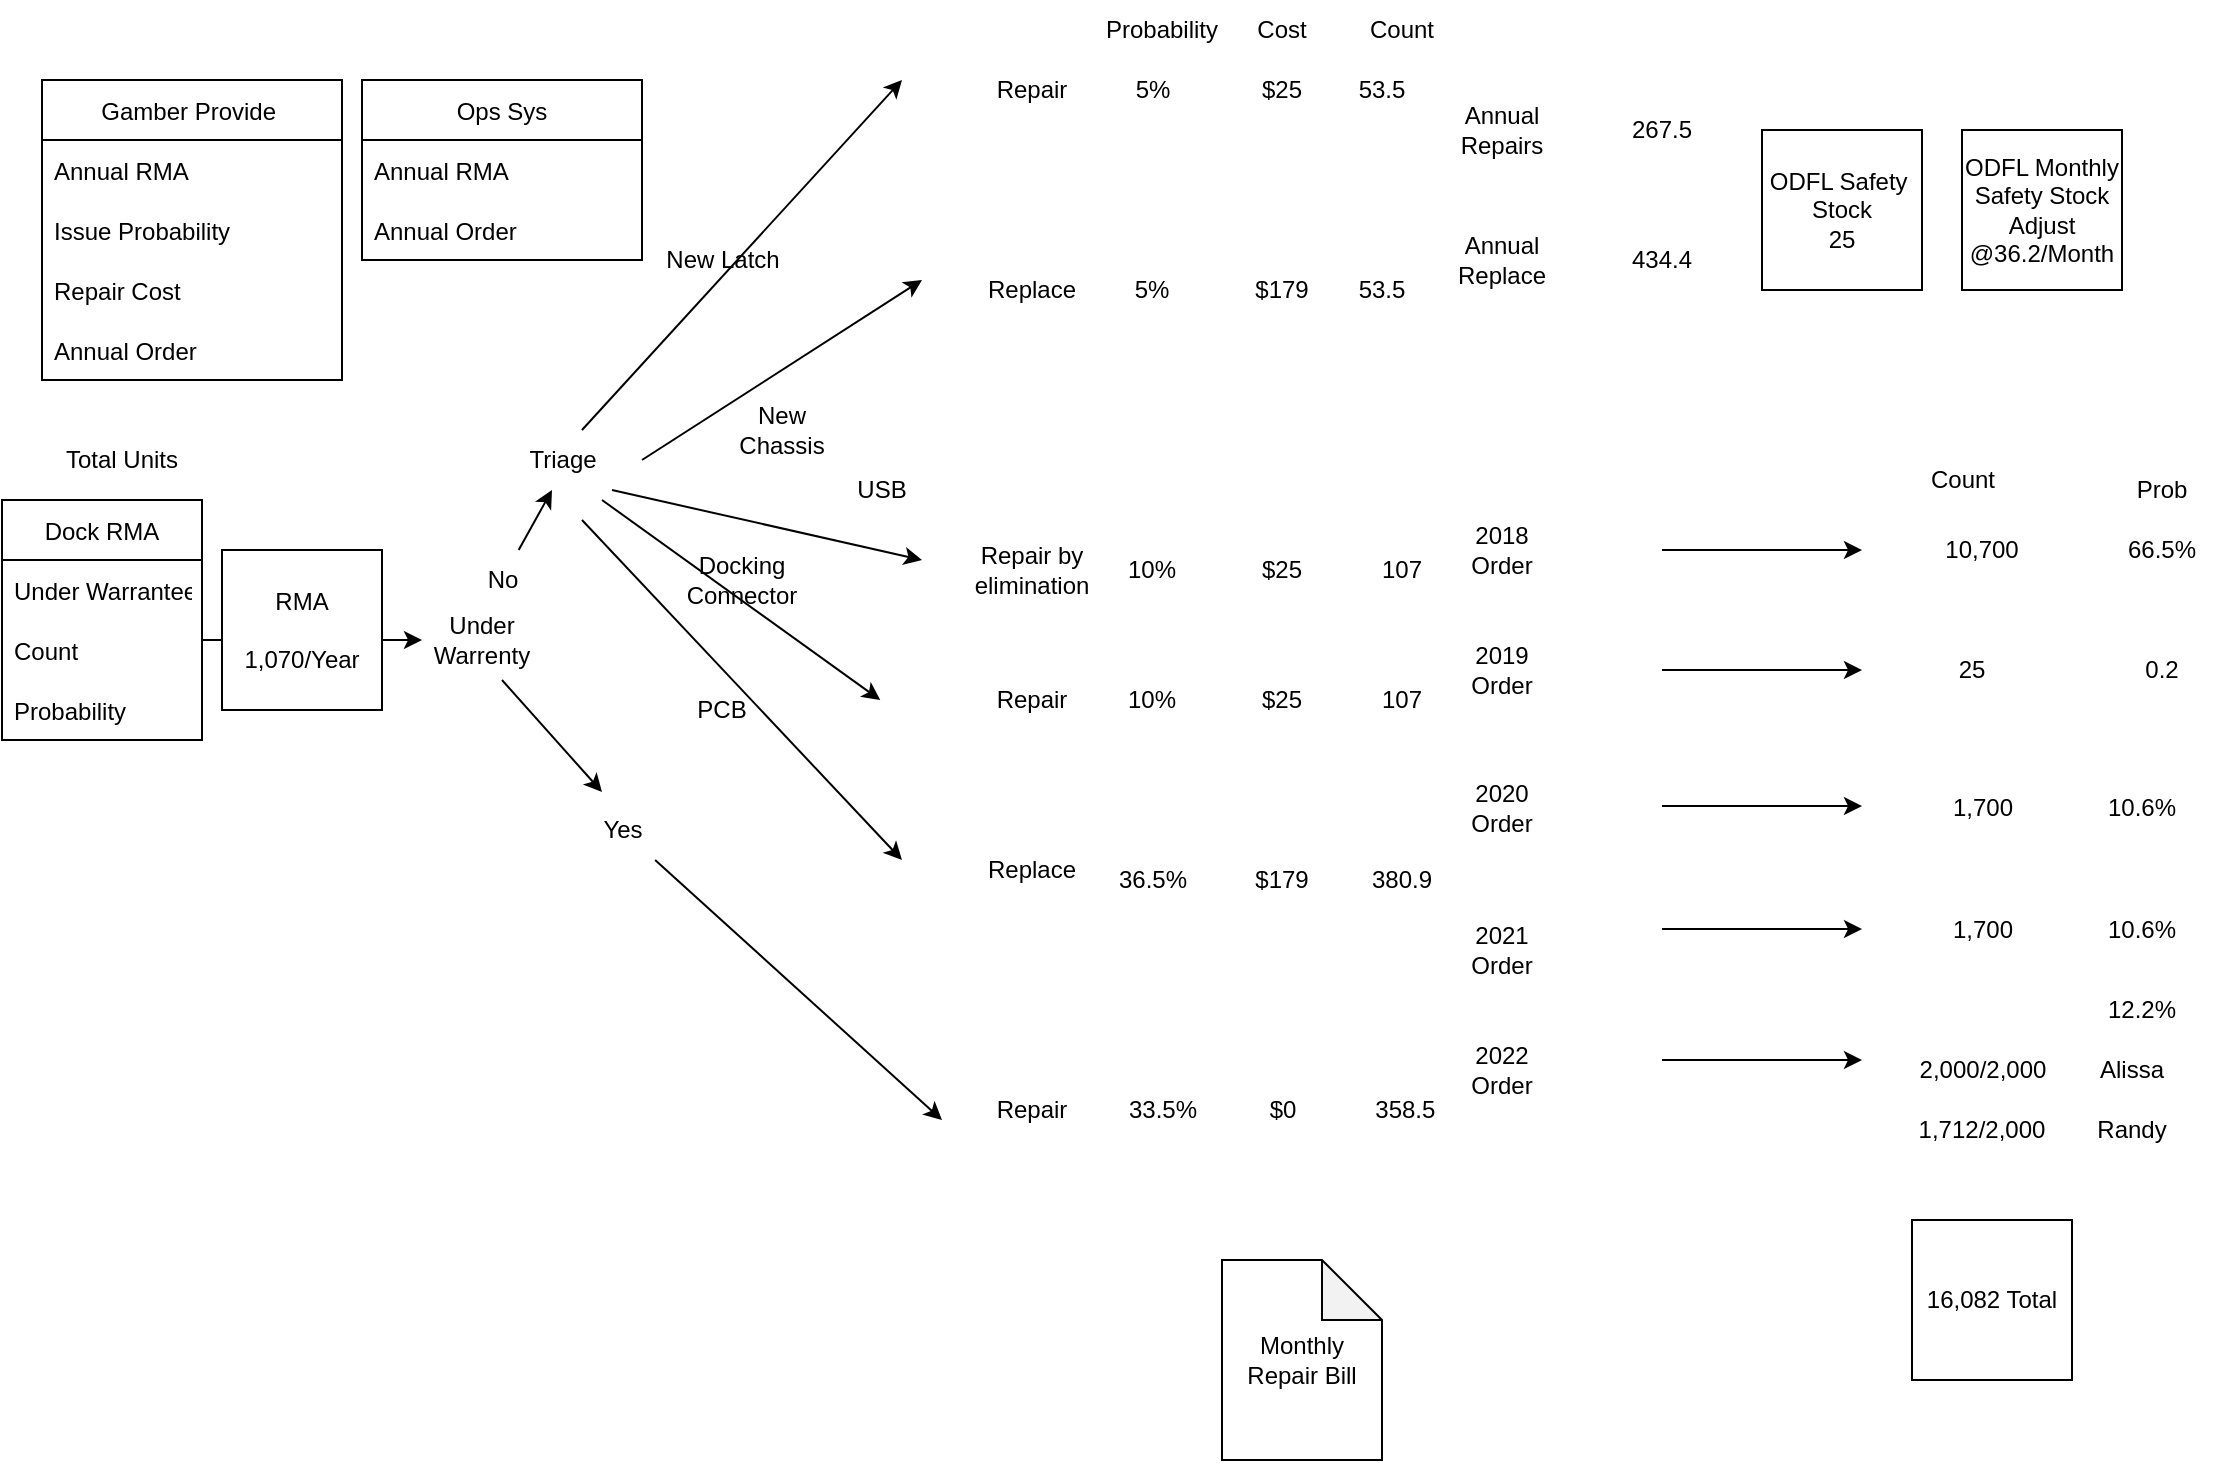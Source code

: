 <mxfile version="20.3.3" type="github">
  <diagram id="9ryGAYnsp60zznlVaLfw" name="Page-1">
    <mxGraphModel dx="1422" dy="762" grid="1" gridSize="10" guides="1" tooltips="1" connect="1" arrows="1" fold="1" page="1" pageScale="1" pageWidth="1169" pageHeight="827" math="0" shadow="0">
      <root>
        <mxCell id="0" />
        <mxCell id="1" parent="0" />
        <mxCell id="VQjPy86mHkucHI1g0aib-1" value="" style="endArrow=classic;html=1;rounded=0;" edge="1" parent="1">
          <mxGeometry width="50" height="50" relative="1" as="geometry">
            <mxPoint x="140" y="330" as="sourcePoint" />
            <mxPoint x="250" y="330" as="targetPoint" />
          </mxGeometry>
        </mxCell>
        <mxCell id="VQjPy86mHkucHI1g0aib-3" value="" style="endArrow=classic;html=1;rounded=0;startArrow=none;entryX=0.25;entryY=1;entryDx=0;entryDy=0;" edge="1" parent="1" source="VQjPy86mHkucHI1g0aib-6">
          <mxGeometry width="50" height="50" relative="1" as="geometry">
            <mxPoint x="270" y="310" as="sourcePoint" />
            <mxPoint x="315" y="255" as="targetPoint" />
          </mxGeometry>
        </mxCell>
        <mxCell id="VQjPy86mHkucHI1g0aib-4" value="Under Warrenty" style="text;html=1;strokeColor=none;fillColor=none;align=center;verticalAlign=middle;whiteSpace=wrap;rounded=0;" vertex="1" parent="1">
          <mxGeometry x="250" y="315" width="60" height="30" as="geometry" />
        </mxCell>
        <mxCell id="VQjPy86mHkucHI1g0aib-5" value="" style="endArrow=classic;html=1;rounded=0;exitX=0.5;exitY=0;exitDx=0;exitDy=0;" edge="1" parent="1">
          <mxGeometry width="50" height="50" relative="1" as="geometry">
            <mxPoint x="330" y="225" as="sourcePoint" />
            <mxPoint x="490" y="50" as="targetPoint" />
          </mxGeometry>
        </mxCell>
        <mxCell id="VQjPy86mHkucHI1g0aib-7" value="" style="endArrow=classic;html=1;rounded=0;startArrow=none;" edge="1" parent="1" source="VQjPy86mHkucHI1g0aib-8">
          <mxGeometry width="50" height="50" relative="1" as="geometry">
            <mxPoint x="300" y="380" as="sourcePoint" />
            <mxPoint x="510" y="570" as="targetPoint" />
          </mxGeometry>
        </mxCell>
        <mxCell id="VQjPy86mHkucHI1g0aib-10" value="" style="endArrow=classic;html=1;rounded=0;exitX=1;exitY=0.5;exitDx=0;exitDy=0;" edge="1" parent="1">
          <mxGeometry width="50" height="50" relative="1" as="geometry">
            <mxPoint x="360" y="240" as="sourcePoint" />
            <mxPoint x="500" y="150" as="targetPoint" />
          </mxGeometry>
        </mxCell>
        <mxCell id="VQjPy86mHkucHI1g0aib-11" value="" style="endArrow=classic;html=1;rounded=0;" edge="1" parent="1">
          <mxGeometry width="50" height="50" relative="1" as="geometry">
            <mxPoint x="340" y="260" as="sourcePoint" />
            <mxPoint x="479.13" y="360" as="targetPoint" />
          </mxGeometry>
        </mxCell>
        <mxCell id="VQjPy86mHkucHI1g0aib-8" value="Yes" style="text;html=1;align=center;verticalAlign=middle;resizable=0;points=[];autosize=1;strokeColor=none;fillColor=none;" vertex="1" parent="1">
          <mxGeometry x="330" y="410" width="40" height="30" as="geometry" />
        </mxCell>
        <mxCell id="VQjPy86mHkucHI1g0aib-6" value="No" style="text;html=1;align=center;verticalAlign=middle;resizable=0;points=[];autosize=1;strokeColor=none;fillColor=none;" vertex="1" parent="1">
          <mxGeometry x="270" y="285" width="40" height="30" as="geometry" />
        </mxCell>
        <mxCell id="VQjPy86mHkucHI1g0aib-13" value="" style="endArrow=none;html=1;rounded=0;" edge="1" parent="1" target="VQjPy86mHkucHI1g0aib-6">
          <mxGeometry width="50" height="50" relative="1" as="geometry">
            <mxPoint x="270" y="310" as="sourcePoint" />
            <mxPoint x="320" y="260" as="targetPoint" />
          </mxGeometry>
        </mxCell>
        <mxCell id="VQjPy86mHkucHI1g0aib-14" value="" style="endArrow=classic;html=1;rounded=0;entryX=0.25;entryY=-0.133;entryDx=0;entryDy=0;entryPerimeter=0;" edge="1" parent="1" target="VQjPy86mHkucHI1g0aib-8">
          <mxGeometry width="50" height="50" relative="1" as="geometry">
            <mxPoint x="290" y="350" as="sourcePoint" />
            <mxPoint x="610" y="350" as="targetPoint" />
          </mxGeometry>
        </mxCell>
        <mxCell id="VQjPy86mHkucHI1g0aib-15" value="New Latch" style="text;html=1;align=center;verticalAlign=middle;resizable=0;points=[];autosize=1;strokeColor=none;fillColor=none;" vertex="1" parent="1">
          <mxGeometry x="360" y="125" width="80" height="30" as="geometry" />
        </mxCell>
        <mxCell id="VQjPy86mHkucHI1g0aib-18" value="New Chassis" style="text;html=1;strokeColor=none;fillColor=none;align=center;verticalAlign=middle;whiteSpace=wrap;rounded=0;" vertex="1" parent="1">
          <mxGeometry x="400" y="210" width="60" height="30" as="geometry" />
        </mxCell>
        <mxCell id="VQjPy86mHkucHI1g0aib-20" value="" style="endArrow=classic;html=1;rounded=0;exitX=0.75;exitY=1;exitDx=0;exitDy=0;" edge="1" parent="1">
          <mxGeometry width="50" height="50" relative="1" as="geometry">
            <mxPoint x="345" y="255" as="sourcePoint" />
            <mxPoint x="500" y="290" as="targetPoint" />
          </mxGeometry>
        </mxCell>
        <mxCell id="VQjPy86mHkucHI1g0aib-28" value="Docking Connector" style="text;html=1;strokeColor=none;fillColor=none;align=center;verticalAlign=middle;whiteSpace=wrap;rounded=0;" vertex="1" parent="1">
          <mxGeometry x="380" y="285" width="60" height="30" as="geometry" />
        </mxCell>
        <mxCell id="VQjPy86mHkucHI1g0aib-29" value="" style="endArrow=classic;html=1;rounded=0;" edge="1" parent="1">
          <mxGeometry width="50" height="50" relative="1" as="geometry">
            <mxPoint x="330" y="270" as="sourcePoint" />
            <mxPoint x="490" y="440" as="targetPoint" />
          </mxGeometry>
        </mxCell>
        <mxCell id="VQjPy86mHkucHI1g0aib-30" value="PCB" style="text;html=1;strokeColor=none;fillColor=none;align=center;verticalAlign=middle;whiteSpace=wrap;rounded=0;" vertex="1" parent="1">
          <mxGeometry x="370" y="350" width="60" height="30" as="geometry" />
        </mxCell>
        <mxCell id="VQjPy86mHkucHI1g0aib-31" value="Repair" style="text;html=1;strokeColor=none;fillColor=none;align=center;verticalAlign=middle;whiteSpace=wrap;rounded=0;" vertex="1" parent="1">
          <mxGeometry x="525" y="40" width="60" height="30" as="geometry" />
        </mxCell>
        <mxCell id="VQjPy86mHkucHI1g0aib-32" value="Replace" style="text;html=1;strokeColor=none;fillColor=none;align=center;verticalAlign=middle;whiteSpace=wrap;rounded=0;" vertex="1" parent="1">
          <mxGeometry x="525" y="140" width="60" height="30" as="geometry" />
        </mxCell>
        <mxCell id="VQjPy86mHkucHI1g0aib-33" value="USB" style="text;html=1;strokeColor=none;fillColor=none;align=center;verticalAlign=middle;whiteSpace=wrap;rounded=0;" vertex="1" parent="1">
          <mxGeometry x="450" y="240" width="60" height="30" as="geometry" />
        </mxCell>
        <mxCell id="VQjPy86mHkucHI1g0aib-34" value="Repair by elimination" style="text;html=1;strokeColor=none;fillColor=none;align=center;verticalAlign=middle;whiteSpace=wrap;rounded=0;" vertex="1" parent="1">
          <mxGeometry x="525" y="280" width="60" height="30" as="geometry" />
        </mxCell>
        <mxCell id="VQjPy86mHkucHI1g0aib-35" value="Repair" style="text;html=1;strokeColor=none;fillColor=none;align=center;verticalAlign=middle;whiteSpace=wrap;rounded=0;" vertex="1" parent="1">
          <mxGeometry x="525" y="345" width="60" height="30" as="geometry" />
        </mxCell>
        <mxCell id="VQjPy86mHkucHI1g0aib-36" value="Replace" style="text;html=1;strokeColor=none;fillColor=none;align=center;verticalAlign=middle;whiteSpace=wrap;rounded=0;" vertex="1" parent="1">
          <mxGeometry x="525" y="430" width="60" height="30" as="geometry" />
        </mxCell>
        <mxCell id="VQjPy86mHkucHI1g0aib-37" value="Total Units" style="text;html=1;strokeColor=none;fillColor=none;align=center;verticalAlign=middle;whiteSpace=wrap;rounded=0;" vertex="1" parent="1">
          <mxGeometry x="70" y="225" width="60" height="30" as="geometry" />
        </mxCell>
        <mxCell id="VQjPy86mHkucHI1g0aib-40" value="Repair" style="text;html=1;strokeColor=none;fillColor=none;align=center;verticalAlign=middle;whiteSpace=wrap;rounded=0;" vertex="1" parent="1">
          <mxGeometry x="525" y="550" width="60" height="30" as="geometry" />
        </mxCell>
        <mxCell id="VQjPy86mHkucHI1g0aib-41" value="Annual Repairs" style="text;html=1;strokeColor=none;fillColor=none;align=center;verticalAlign=middle;whiteSpace=wrap;rounded=0;" vertex="1" parent="1">
          <mxGeometry x="760" y="60" width="60" height="30" as="geometry" />
        </mxCell>
        <mxCell id="VQjPy86mHkucHI1g0aib-42" value="Annual Replace" style="text;html=1;strokeColor=none;fillColor=none;align=center;verticalAlign=middle;whiteSpace=wrap;rounded=0;" vertex="1" parent="1">
          <mxGeometry x="760" y="125" width="60" height="30" as="geometry" />
        </mxCell>
        <mxCell id="VQjPy86mHkucHI1g0aib-44" value="" style="endArrow=classic;html=1;rounded=0;" edge="1" parent="1">
          <mxGeometry width="50" height="50" relative="1" as="geometry">
            <mxPoint x="870" y="285" as="sourcePoint" />
            <mxPoint x="970" y="285" as="targetPoint" />
          </mxGeometry>
        </mxCell>
        <mxCell id="VQjPy86mHkucHI1g0aib-46" value="2018 Order" style="text;html=1;strokeColor=none;fillColor=none;align=center;verticalAlign=middle;whiteSpace=wrap;rounded=0;" vertex="1" parent="1">
          <mxGeometry x="760" y="270" width="60" height="30" as="geometry" />
        </mxCell>
        <mxCell id="VQjPy86mHkucHI1g0aib-47" value="10,700" style="text;html=1;strokeColor=none;fillColor=none;align=center;verticalAlign=middle;whiteSpace=wrap;rounded=0;" vertex="1" parent="1">
          <mxGeometry x="1000" y="270" width="60" height="30" as="geometry" />
        </mxCell>
        <mxCell id="VQjPy86mHkucHI1g0aib-48" value="2019&lt;br&gt;Order" style="text;html=1;strokeColor=none;fillColor=none;align=center;verticalAlign=middle;whiteSpace=wrap;rounded=0;" vertex="1" parent="1">
          <mxGeometry x="760" y="330" width="60" height="30" as="geometry" />
        </mxCell>
        <mxCell id="VQjPy86mHkucHI1g0aib-49" value="" style="endArrow=classic;html=1;rounded=0;" edge="1" parent="1">
          <mxGeometry width="50" height="50" relative="1" as="geometry">
            <mxPoint x="870" y="345" as="sourcePoint" />
            <mxPoint x="970" y="345" as="targetPoint" />
          </mxGeometry>
        </mxCell>
        <mxCell id="VQjPy86mHkucHI1g0aib-50" value="25" style="text;html=1;strokeColor=none;fillColor=none;align=center;verticalAlign=middle;whiteSpace=wrap;rounded=0;" vertex="1" parent="1">
          <mxGeometry x="995" y="330" width="60" height="30" as="geometry" />
        </mxCell>
        <mxCell id="VQjPy86mHkucHI1g0aib-51" value="2020 Order" style="text;html=1;strokeColor=none;fillColor=none;align=center;verticalAlign=middle;whiteSpace=wrap;rounded=0;" vertex="1" parent="1">
          <mxGeometry x="760" y="399" width="60" height="30" as="geometry" />
        </mxCell>
        <mxCell id="VQjPy86mHkucHI1g0aib-52" value="2021&lt;br&gt;Order" style="text;html=1;strokeColor=none;fillColor=none;align=center;verticalAlign=middle;whiteSpace=wrap;rounded=0;" vertex="1" parent="1">
          <mxGeometry x="760" y="470" width="60" height="30" as="geometry" />
        </mxCell>
        <mxCell id="VQjPy86mHkucHI1g0aib-53" value="2022&lt;br&gt;Order" style="text;html=1;strokeColor=none;fillColor=none;align=center;verticalAlign=middle;whiteSpace=wrap;rounded=0;" vertex="1" parent="1">
          <mxGeometry x="760" y="530" width="60" height="30" as="geometry" />
        </mxCell>
        <mxCell id="VQjPy86mHkucHI1g0aib-54" value="" style="endArrow=classic;html=1;rounded=0;" edge="1" parent="1">
          <mxGeometry width="50" height="50" relative="1" as="geometry">
            <mxPoint x="870" y="474.5" as="sourcePoint" />
            <mxPoint x="970" y="474.5" as="targetPoint" />
          </mxGeometry>
        </mxCell>
        <mxCell id="VQjPy86mHkucHI1g0aib-55" value="" style="endArrow=classic;html=1;rounded=0;" edge="1" parent="1">
          <mxGeometry width="50" height="50" relative="1" as="geometry">
            <mxPoint x="870" y="540" as="sourcePoint" />
            <mxPoint x="970" y="540" as="targetPoint" />
          </mxGeometry>
        </mxCell>
        <mxCell id="VQjPy86mHkucHI1g0aib-56" value="1,700" style="text;html=1;align=center;verticalAlign=middle;resizable=0;points=[];autosize=1;strokeColor=none;fillColor=none;" vertex="1" parent="1">
          <mxGeometry x="1005" y="460" width="50" height="30" as="geometry" />
        </mxCell>
        <mxCell id="VQjPy86mHkucHI1g0aib-57" value="2,000/2,000" style="text;html=1;align=center;verticalAlign=middle;resizable=0;points=[];autosize=1;strokeColor=none;fillColor=none;" vertex="1" parent="1">
          <mxGeometry x="985" y="530" width="90" height="30" as="geometry" />
        </mxCell>
        <mxCell id="VQjPy86mHkucHI1g0aib-58" value="" style="endArrow=classic;html=1;rounded=0;" edge="1" parent="1">
          <mxGeometry width="50" height="50" relative="1" as="geometry">
            <mxPoint x="870" y="413" as="sourcePoint" />
            <mxPoint x="970" y="413" as="targetPoint" />
          </mxGeometry>
        </mxCell>
        <mxCell id="VQjPy86mHkucHI1g0aib-59" value="1,700" style="text;html=1;align=center;verticalAlign=middle;resizable=0;points=[];autosize=1;strokeColor=none;fillColor=none;" vertex="1" parent="1">
          <mxGeometry x="1005" y="399" width="50" height="30" as="geometry" />
        </mxCell>
        <mxCell id="VQjPy86mHkucHI1g0aib-68" value="Gamber Provide " style="swimlane;fontStyle=0;childLayout=stackLayout;horizontal=1;startSize=30;horizontalStack=0;resizeParent=1;resizeParentMax=0;resizeLast=0;collapsible=1;marginBottom=0;" vertex="1" parent="1">
          <mxGeometry x="60" y="50" width="150" height="150" as="geometry" />
        </mxCell>
        <mxCell id="VQjPy86mHkucHI1g0aib-69" value="Annual RMA " style="text;strokeColor=none;fillColor=none;align=left;verticalAlign=middle;spacingLeft=4;spacingRight=4;overflow=hidden;points=[[0,0.5],[1,0.5]];portConstraint=eastwest;rotatable=0;" vertex="1" parent="VQjPy86mHkucHI1g0aib-68">
          <mxGeometry y="30" width="150" height="30" as="geometry" />
        </mxCell>
        <mxCell id="VQjPy86mHkucHI1g0aib-70" value="Issue Probability" style="text;strokeColor=none;fillColor=none;align=left;verticalAlign=middle;spacingLeft=4;spacingRight=4;overflow=hidden;points=[[0,0.5],[1,0.5]];portConstraint=eastwest;rotatable=0;" vertex="1" parent="VQjPy86mHkucHI1g0aib-68">
          <mxGeometry y="60" width="150" height="30" as="geometry" />
        </mxCell>
        <mxCell id="VQjPy86mHkucHI1g0aib-90" value="Repair Cost" style="text;strokeColor=none;fillColor=none;align=left;verticalAlign=middle;spacingLeft=4;spacingRight=4;overflow=hidden;points=[[0,0.5],[1,0.5]];portConstraint=eastwest;rotatable=0;" vertex="1" parent="VQjPy86mHkucHI1g0aib-68">
          <mxGeometry y="90" width="150" height="30" as="geometry" />
        </mxCell>
        <mxCell id="VQjPy86mHkucHI1g0aib-71" value="Annual Order" style="text;strokeColor=none;fillColor=none;align=left;verticalAlign=middle;spacingLeft=4;spacingRight=4;overflow=hidden;points=[[0,0.5],[1,0.5]];portConstraint=eastwest;rotatable=0;" vertex="1" parent="VQjPy86mHkucHI1g0aib-68">
          <mxGeometry y="120" width="150" height="30" as="geometry" />
        </mxCell>
        <mxCell id="VQjPy86mHkucHI1g0aib-72" value="Ops Sys" style="swimlane;fontStyle=0;childLayout=stackLayout;horizontal=1;startSize=30;horizontalStack=0;resizeParent=1;resizeParentMax=0;resizeLast=0;collapsible=1;marginBottom=0;" vertex="1" parent="1">
          <mxGeometry x="220" y="50" width="140" height="90" as="geometry" />
        </mxCell>
        <mxCell id="VQjPy86mHkucHI1g0aib-73" value="Annual RMA " style="text;strokeColor=none;fillColor=none;align=left;verticalAlign=middle;spacingLeft=4;spacingRight=4;overflow=hidden;points=[[0,0.5],[1,0.5]];portConstraint=eastwest;rotatable=0;" vertex="1" parent="VQjPy86mHkucHI1g0aib-72">
          <mxGeometry y="30" width="140" height="30" as="geometry" />
        </mxCell>
        <mxCell id="VQjPy86mHkucHI1g0aib-75" value="Annual Order" style="text;strokeColor=none;fillColor=none;align=left;verticalAlign=middle;spacingLeft=4;spacingRight=4;overflow=hidden;points=[[0,0.5],[1,0.5]];portConstraint=eastwest;rotatable=0;" vertex="1" parent="VQjPy86mHkucHI1g0aib-72">
          <mxGeometry y="60" width="140" height="30" as="geometry" />
        </mxCell>
        <mxCell id="VQjPy86mHkucHI1g0aib-76" value="Dock RMA" style="swimlane;fontStyle=0;childLayout=stackLayout;horizontal=1;startSize=30;horizontalStack=0;resizeParent=1;resizeParentMax=0;resizeLast=0;collapsible=1;marginBottom=0;" vertex="1" parent="1">
          <mxGeometry x="40" y="260" width="100" height="120" as="geometry" />
        </mxCell>
        <mxCell id="VQjPy86mHkucHI1g0aib-77" value="Under Warrantee" style="text;strokeColor=none;fillColor=none;align=left;verticalAlign=middle;spacingLeft=4;spacingRight=4;overflow=hidden;points=[[0,0.5],[1,0.5]];portConstraint=eastwest;rotatable=0;" vertex="1" parent="VQjPy86mHkucHI1g0aib-76">
          <mxGeometry y="30" width="100" height="30" as="geometry" />
        </mxCell>
        <mxCell id="VQjPy86mHkucHI1g0aib-78" value="Count " style="text;strokeColor=none;fillColor=none;align=left;verticalAlign=middle;spacingLeft=4;spacingRight=4;overflow=hidden;points=[[0,0.5],[1,0.5]];portConstraint=eastwest;rotatable=0;" vertex="1" parent="VQjPy86mHkucHI1g0aib-76">
          <mxGeometry y="60" width="100" height="30" as="geometry" />
        </mxCell>
        <mxCell id="VQjPy86mHkucHI1g0aib-79" value="Probability" style="text;strokeColor=none;fillColor=none;align=left;verticalAlign=middle;spacingLeft=4;spacingRight=4;overflow=hidden;points=[[0,0.5],[1,0.5]];portConstraint=eastwest;rotatable=0;" vertex="1" parent="VQjPy86mHkucHI1g0aib-76">
          <mxGeometry y="90" width="100" height="30" as="geometry" />
        </mxCell>
        <mxCell id="VQjPy86mHkucHI1g0aib-80" value="RMA&lt;br&gt;&lt;br&gt;1,070/Year" style="whiteSpace=wrap;html=1;aspect=fixed;" vertex="1" parent="1">
          <mxGeometry x="150" y="285" width="80" height="80" as="geometry" />
        </mxCell>
        <mxCell id="VQjPy86mHkucHI1g0aib-85" value="Triage" style="text;html=1;align=center;verticalAlign=middle;resizable=0;points=[];autosize=1;strokeColor=none;fillColor=none;" vertex="1" parent="1">
          <mxGeometry x="290" y="225" width="60" height="30" as="geometry" />
        </mxCell>
        <mxCell id="VQjPy86mHkucHI1g0aib-86" value="Cost" style="text;html=1;strokeColor=none;fillColor=none;align=center;verticalAlign=middle;whiteSpace=wrap;rounded=0;" vertex="1" parent="1">
          <mxGeometry x="650" y="10" width="60" height="30" as="geometry" />
        </mxCell>
        <mxCell id="VQjPy86mHkucHI1g0aib-88" value="$25" style="text;html=1;strokeColor=none;fillColor=none;align=center;verticalAlign=middle;whiteSpace=wrap;rounded=0;" vertex="1" parent="1">
          <mxGeometry x="650" y="345" width="60" height="30" as="geometry" />
        </mxCell>
        <mxCell id="VQjPy86mHkucHI1g0aib-91" value="Monthly Repair Bill" style="shape=note;whiteSpace=wrap;html=1;backgroundOutline=1;darkOpacity=0.05;" vertex="1" parent="1">
          <mxGeometry x="650" y="640" width="80" height="100" as="geometry" />
        </mxCell>
        <mxCell id="VQjPy86mHkucHI1g0aib-92" value="Alissa" style="text;html=1;strokeColor=none;fillColor=none;align=center;verticalAlign=middle;whiteSpace=wrap;rounded=0;" vertex="1" parent="1">
          <mxGeometry x="1075" y="530" width="60" height="30" as="geometry" />
        </mxCell>
        <mxCell id="VQjPy86mHkucHI1g0aib-93" value="1,712/2,000" style="text;html=1;strokeColor=none;fillColor=none;align=center;verticalAlign=middle;whiteSpace=wrap;rounded=0;" vertex="1" parent="1">
          <mxGeometry x="1000" y="560" width="60" height="30" as="geometry" />
        </mxCell>
        <mxCell id="VQjPy86mHkucHI1g0aib-94" value="Randy" style="text;html=1;strokeColor=none;fillColor=none;align=center;verticalAlign=middle;whiteSpace=wrap;rounded=0;" vertex="1" parent="1">
          <mxGeometry x="1075" y="560" width="60" height="30" as="geometry" />
        </mxCell>
        <mxCell id="VQjPy86mHkucHI1g0aib-95" value="$0" style="text;html=1;align=center;verticalAlign=middle;resizable=0;points=[];autosize=1;strokeColor=none;fillColor=none;" vertex="1" parent="1">
          <mxGeometry x="660" y="550" width="40" height="30" as="geometry" />
        </mxCell>
        <mxCell id="VQjPy86mHkucHI1g0aib-96" value="Probability" style="text;html=1;strokeColor=none;fillColor=none;align=center;verticalAlign=middle;whiteSpace=wrap;rounded=0;" vertex="1" parent="1">
          <mxGeometry x="590" y="10" width="60" height="30" as="geometry" />
        </mxCell>
        <mxCell id="VQjPy86mHkucHI1g0aib-97" value="5%" style="text;html=1;align=center;verticalAlign=middle;resizable=0;points=[];autosize=1;strokeColor=none;fillColor=none;" vertex="1" parent="1">
          <mxGeometry x="595" y="40" width="40" height="30" as="geometry" />
        </mxCell>
        <mxCell id="VQjPy86mHkucHI1g0aib-98" value="33.5%" style="text;html=1;align=center;verticalAlign=middle;resizable=0;points=[];autosize=1;strokeColor=none;fillColor=none;" vertex="1" parent="1">
          <mxGeometry x="590" y="550" width="60" height="30" as="geometry" />
        </mxCell>
        <mxCell id="VQjPy86mHkucHI1g0aib-99" value="36.5%" style="text;html=1;align=center;verticalAlign=middle;resizable=0;points=[];autosize=1;strokeColor=none;fillColor=none;" vertex="1" parent="1">
          <mxGeometry x="585" y="435" width="60" height="30" as="geometry" />
        </mxCell>
        <mxCell id="VQjPy86mHkucHI1g0aib-100" value="10%" style="text;html=1;strokeColor=none;fillColor=none;align=center;verticalAlign=middle;whiteSpace=wrap;rounded=0;" vertex="1" parent="1">
          <mxGeometry x="585" y="345" width="60" height="30" as="geometry" />
        </mxCell>
        <mxCell id="VQjPy86mHkucHI1g0aib-101" value="10%" style="text;html=1;strokeColor=none;fillColor=none;align=center;verticalAlign=middle;whiteSpace=wrap;rounded=0;" vertex="1" parent="1">
          <mxGeometry x="585" y="280" width="60" height="30" as="geometry" />
        </mxCell>
        <mxCell id="VQjPy86mHkucHI1g0aib-102" style="edgeStyle=orthogonalEdgeStyle;rounded=0;orthogonalLoop=1;jettySize=auto;html=1;exitX=0.5;exitY=1;exitDx=0;exitDy=0;" edge="1" parent="1" source="VQjPy86mHkucHI1g0aib-101" target="VQjPy86mHkucHI1g0aib-101">
          <mxGeometry relative="1" as="geometry" />
        </mxCell>
        <mxCell id="VQjPy86mHkucHI1g0aib-103" value="5%" style="text;html=1;strokeColor=none;fillColor=none;align=center;verticalAlign=middle;whiteSpace=wrap;rounded=0;" vertex="1" parent="1">
          <mxGeometry x="585" y="140" width="60" height="30" as="geometry" />
        </mxCell>
        <mxCell id="VQjPy86mHkucHI1g0aib-104" value="$179" style="text;html=1;strokeColor=none;fillColor=none;align=center;verticalAlign=middle;whiteSpace=wrap;rounded=0;" vertex="1" parent="1">
          <mxGeometry x="650" y="140" width="60" height="30" as="geometry" />
        </mxCell>
        <mxCell id="VQjPy86mHkucHI1g0aib-105" value="$179" style="text;html=1;strokeColor=none;fillColor=none;align=center;verticalAlign=middle;whiteSpace=wrap;rounded=0;" vertex="1" parent="1">
          <mxGeometry x="650" y="435" width="60" height="30" as="geometry" />
        </mxCell>
        <mxCell id="VQjPy86mHkucHI1g0aib-106" value="$25" style="text;html=1;strokeColor=none;fillColor=none;align=center;verticalAlign=middle;whiteSpace=wrap;rounded=0;" vertex="1" parent="1">
          <mxGeometry x="650" y="280" width="60" height="30" as="geometry" />
        </mxCell>
        <mxCell id="VQjPy86mHkucHI1g0aib-107" value="$25" style="text;html=1;strokeColor=none;fillColor=none;align=center;verticalAlign=middle;whiteSpace=wrap;rounded=0;" vertex="1" parent="1">
          <mxGeometry x="650" y="40" width="60" height="30" as="geometry" />
        </mxCell>
        <mxCell id="VQjPy86mHkucHI1g0aib-108" value="ODFL Safety&amp;nbsp; Stock&lt;br&gt;25" style="whiteSpace=wrap;html=1;aspect=fixed;" vertex="1" parent="1">
          <mxGeometry x="920" y="75" width="80" height="80" as="geometry" />
        </mxCell>
        <mxCell id="VQjPy86mHkucHI1g0aib-109" value="16,082 Total" style="whiteSpace=wrap;html=1;aspect=fixed;" vertex="1" parent="1">
          <mxGeometry x="995" y="620" width="80" height="80" as="geometry" />
        </mxCell>
        <mxCell id="VQjPy86mHkucHI1g0aib-110" value="Count" style="text;html=1;align=center;verticalAlign=middle;resizable=0;points=[];autosize=1;strokeColor=none;fillColor=none;" vertex="1" parent="1">
          <mxGeometry x="990" y="235" width="60" height="30" as="geometry" />
        </mxCell>
        <mxCell id="VQjPy86mHkucHI1g0aib-111" value="Prob" style="text;html=1;strokeColor=none;fillColor=none;align=center;verticalAlign=middle;whiteSpace=wrap;rounded=0;" vertex="1" parent="1">
          <mxGeometry x="1090" y="240" width="60" height="30" as="geometry" />
        </mxCell>
        <mxCell id="VQjPy86mHkucHI1g0aib-112" value="66.5%" style="text;html=1;strokeColor=none;fillColor=none;align=center;verticalAlign=middle;whiteSpace=wrap;rounded=0;" vertex="1" parent="1">
          <mxGeometry x="1090" y="270" width="60" height="30" as="geometry" />
        </mxCell>
        <mxCell id="VQjPy86mHkucHI1g0aib-113" value="0.2&lt;br&gt;" style="text;html=1;strokeColor=none;fillColor=none;align=center;verticalAlign=middle;whiteSpace=wrap;rounded=0;" vertex="1" parent="1">
          <mxGeometry x="1090" y="330" width="60" height="30" as="geometry" />
        </mxCell>
        <mxCell id="VQjPy86mHkucHI1g0aib-114" value="10.6%" style="text;html=1;strokeColor=none;fillColor=none;align=center;verticalAlign=middle;whiteSpace=wrap;rounded=0;" vertex="1" parent="1">
          <mxGeometry x="1080" y="399" width="60" height="30" as="geometry" />
        </mxCell>
        <mxCell id="VQjPy86mHkucHI1g0aib-116" value="10.6%" style="text;html=1;strokeColor=none;fillColor=none;align=center;verticalAlign=middle;whiteSpace=wrap;rounded=0;" vertex="1" parent="1">
          <mxGeometry x="1080" y="460" width="60" height="30" as="geometry" />
        </mxCell>
        <mxCell id="VQjPy86mHkucHI1g0aib-117" value="12.2%" style="text;html=1;strokeColor=none;fillColor=none;align=center;verticalAlign=middle;whiteSpace=wrap;rounded=0;" vertex="1" parent="1">
          <mxGeometry x="1080" y="500" width="60" height="30" as="geometry" />
        </mxCell>
        <mxCell id="VQjPy86mHkucHI1g0aib-118" value="Count" style="text;html=1;strokeColor=none;fillColor=none;align=center;verticalAlign=middle;whiteSpace=wrap;rounded=0;" vertex="1" parent="1">
          <mxGeometry x="710" y="10" width="60" height="30" as="geometry" />
        </mxCell>
        <mxCell id="VQjPy86mHkucHI1g0aib-120" value="53.5" style="text;html=1;strokeColor=none;fillColor=none;align=center;verticalAlign=middle;whiteSpace=wrap;rounded=0;" vertex="1" parent="1">
          <mxGeometry x="700" y="40" width="60" height="30" as="geometry" />
        </mxCell>
        <mxCell id="VQjPy86mHkucHI1g0aib-122" value="53.5" style="text;html=1;strokeColor=none;fillColor=none;align=center;verticalAlign=middle;whiteSpace=wrap;rounded=0;" vertex="1" parent="1">
          <mxGeometry x="700" y="140" width="60" height="30" as="geometry" />
        </mxCell>
        <mxCell id="VQjPy86mHkucHI1g0aib-125" value="107" style="text;html=1;strokeColor=none;fillColor=none;align=center;verticalAlign=middle;whiteSpace=wrap;rounded=0;" vertex="1" parent="1">
          <mxGeometry x="710" y="280" width="60" height="30" as="geometry" />
        </mxCell>
        <mxCell id="VQjPy86mHkucHI1g0aib-126" value="107" style="text;html=1;strokeColor=none;fillColor=none;align=center;verticalAlign=middle;whiteSpace=wrap;rounded=0;" vertex="1" parent="1">
          <mxGeometry x="710" y="345" width="60" height="30" as="geometry" />
        </mxCell>
        <mxCell id="VQjPy86mHkucHI1g0aib-128" value="380.9" style="text;html=1;strokeColor=none;fillColor=none;align=center;verticalAlign=middle;whiteSpace=wrap;rounded=0;" vertex="1" parent="1">
          <mxGeometry x="710" y="435" width="60" height="30" as="geometry" />
        </mxCell>
        <mxCell id="VQjPy86mHkucHI1g0aib-129" value="&amp;nbsp;358.5" style="text;html=1;strokeColor=none;fillColor=none;align=center;verticalAlign=middle;whiteSpace=wrap;rounded=0;" vertex="1" parent="1">
          <mxGeometry x="710" y="550" width="60" height="30" as="geometry" />
        </mxCell>
        <mxCell id="VQjPy86mHkucHI1g0aib-130" value="267.5" style="text;html=1;strokeColor=none;fillColor=none;align=center;verticalAlign=middle;whiteSpace=wrap;rounded=0;" vertex="1" parent="1">
          <mxGeometry x="840" y="60" width="60" height="30" as="geometry" />
        </mxCell>
        <mxCell id="VQjPy86mHkucHI1g0aib-131" value="434.4" style="text;html=1;strokeColor=none;fillColor=none;align=center;verticalAlign=middle;whiteSpace=wrap;rounded=0;" vertex="1" parent="1">
          <mxGeometry x="840" y="125" width="60" height="30" as="geometry" />
        </mxCell>
        <mxCell id="VQjPy86mHkucHI1g0aib-132" value="ODFL Monthly Safety Stock Adjust @36.2/Month" style="whiteSpace=wrap;html=1;aspect=fixed;" vertex="1" parent="1">
          <mxGeometry x="1020" y="75" width="80" height="80" as="geometry" />
        </mxCell>
      </root>
    </mxGraphModel>
  </diagram>
</mxfile>
